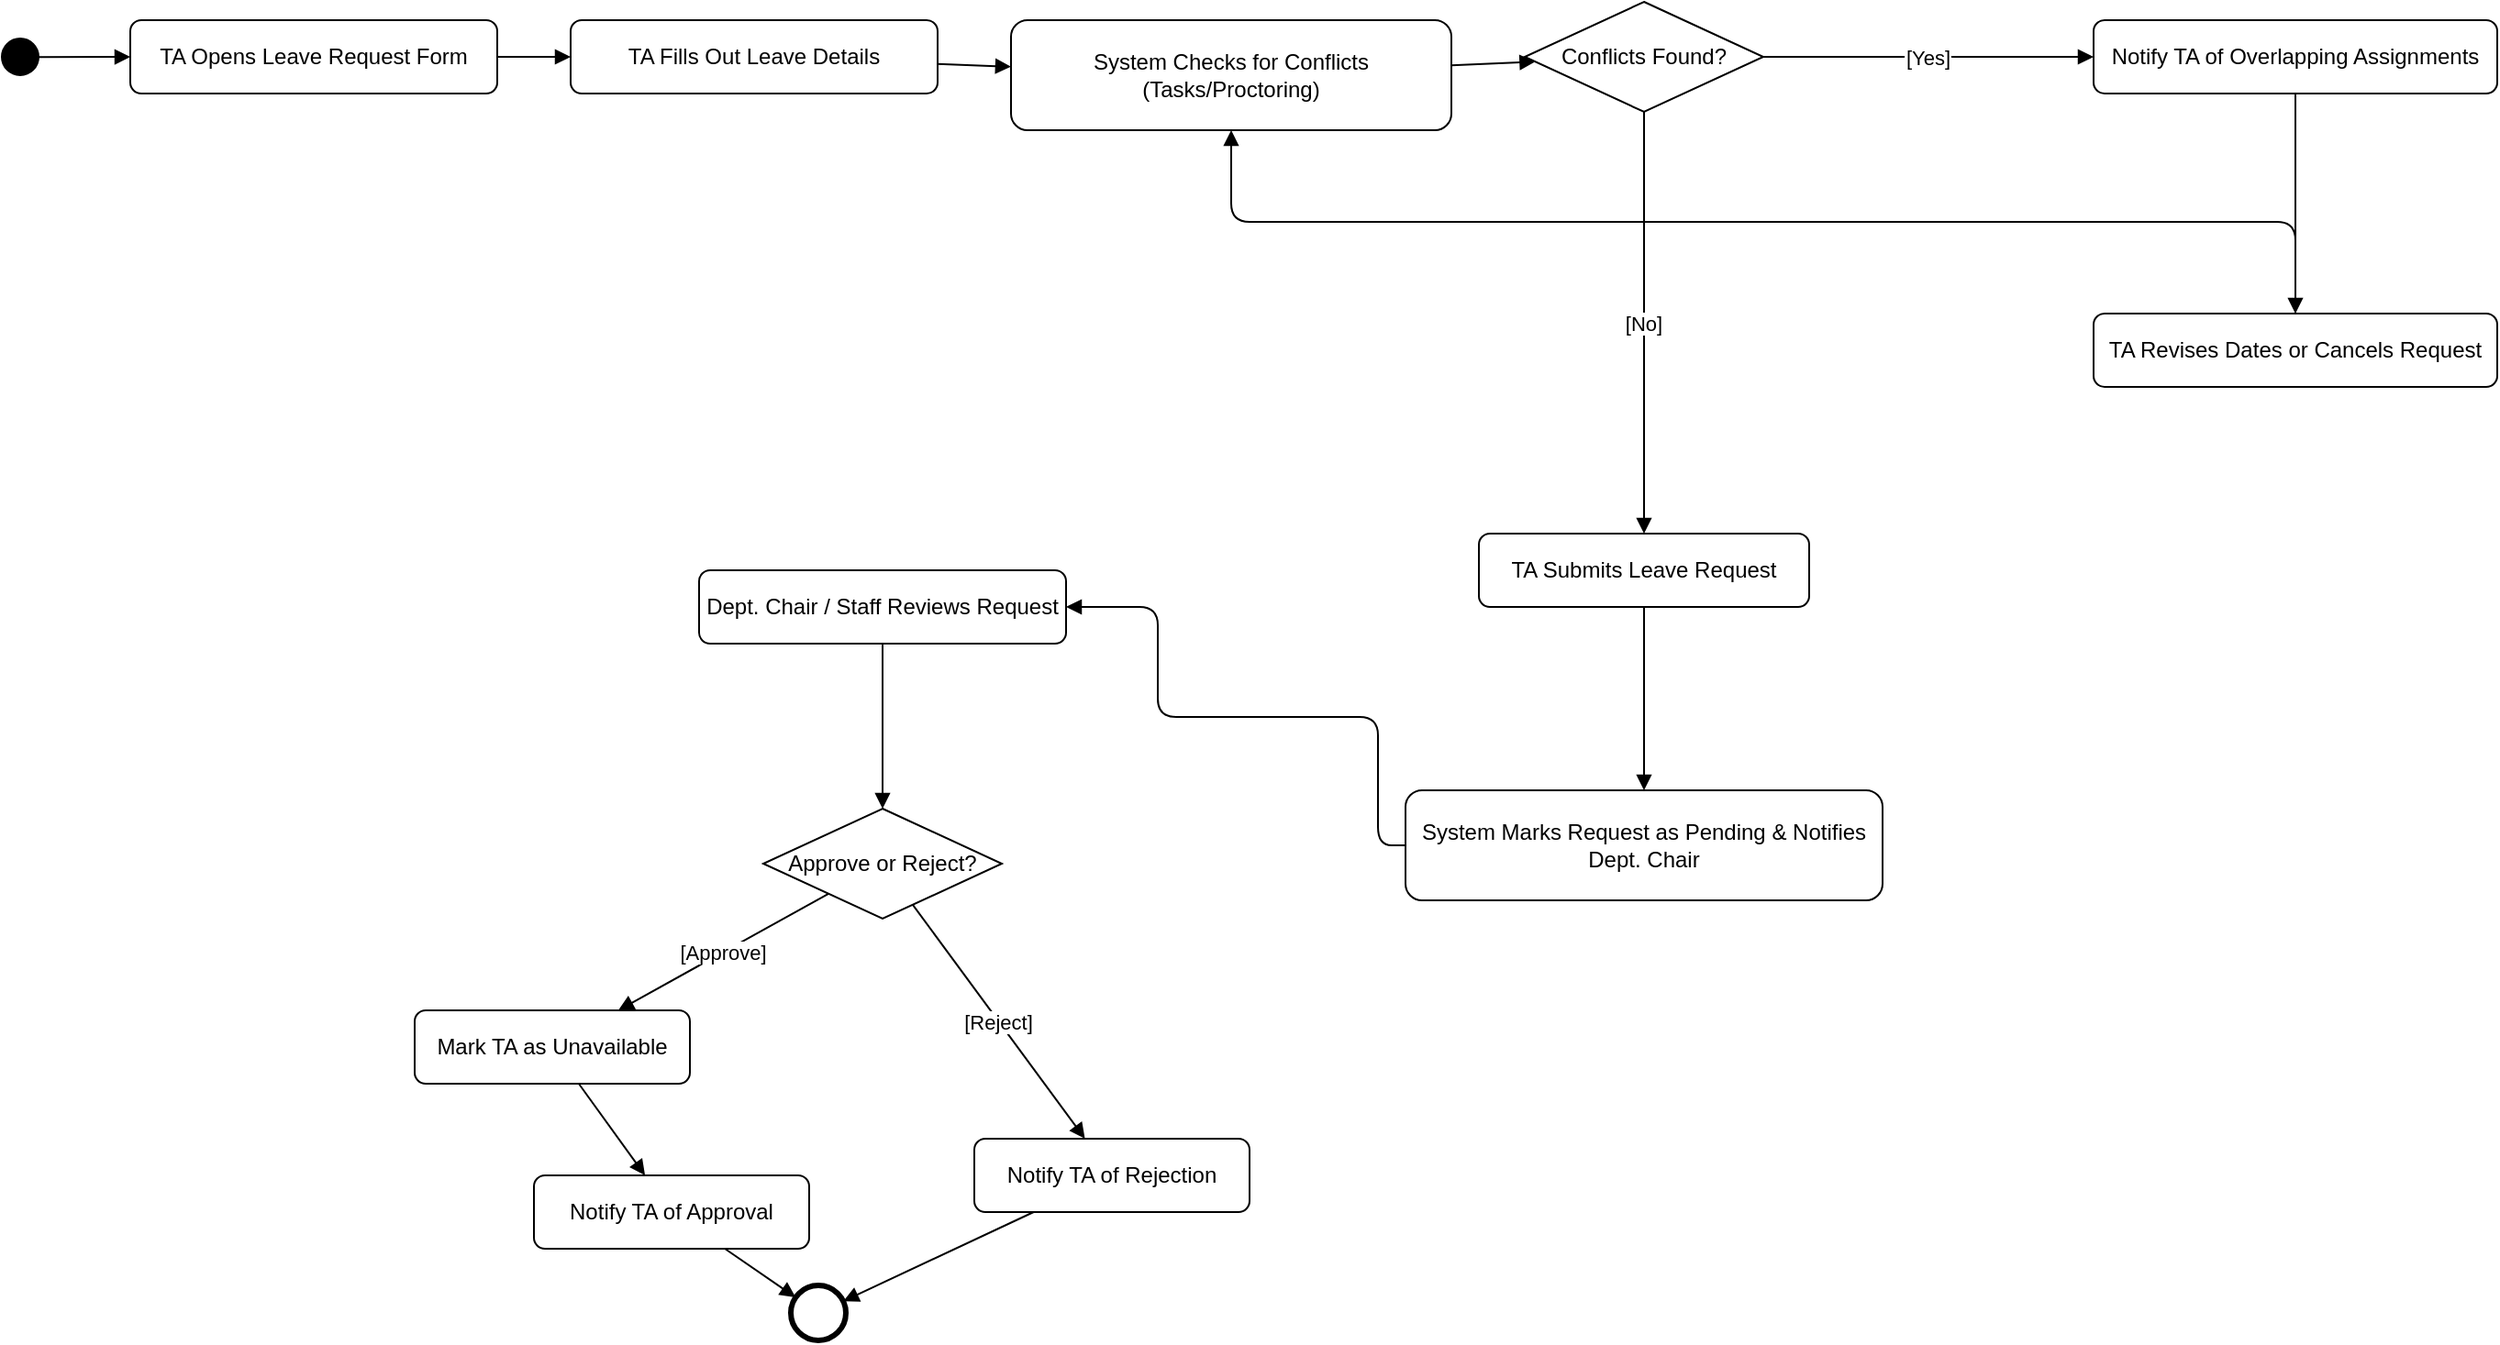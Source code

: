<mxfile version="26.1.1">
  <diagram name="Request Leave" id="g1ArZE76Lchn8xPkKqbK">
    <mxGraphModel grid="1" page="1" gridSize="10" guides="1" tooltips="1" connect="1" arrows="1" fold="1" pageScale="1" pageWidth="850" pageHeight="1100" math="0" shadow="0">
      <root>
        <mxCell id="0" />
        <mxCell id="1" parent="0" />
        <mxCell id="G2AuyOy3WwBtdqCdXhiR-1" value="" style="ellipse;whiteSpace=wrap;html=1;aspect=fixed;fillColor=#000000;strokeColor=#000000;" vertex="1" parent="1">
          <mxGeometry x="50" y="70" width="20" height="20" as="geometry" />
        </mxCell>
        <mxCell id="G2AuyOy3WwBtdqCdXhiR-2" value="TA Opens Leave Request Form" style="rounded=1;whiteSpace=wrap;html=1;" vertex="1" parent="1">
          <mxGeometry x="120" y="60" width="200" height="40" as="geometry" />
        </mxCell>
        <mxCell id="G2AuyOy3WwBtdqCdXhiR-3" value="TA Fills Out Leave Details" style="rounded=1;whiteSpace=wrap;html=1;" vertex="1" parent="1">
          <mxGeometry x="360" y="60" width="200" height="40" as="geometry" />
        </mxCell>
        <mxCell id="G2AuyOy3WwBtdqCdXhiR-4" value="System Checks for Conflicts (Tasks/Proctoring)" style="rounded=1;whiteSpace=wrap;html=1;" vertex="1" parent="1">
          <mxGeometry x="600" y="60" width="240" height="60" as="geometry" />
        </mxCell>
        <mxCell id="G2AuyOy3WwBtdqCdXhiR-5" value="Conflicts Found?" style="rhombus;whiteSpace=wrap;html=1;" vertex="1" parent="1">
          <mxGeometry x="880" y="50" width="130" height="60" as="geometry" />
        </mxCell>
        <mxCell id="G2AuyOy3WwBtdqCdXhiR-6" value="Notify TA of Overlapping Assignments" style="rounded=1;whiteSpace=wrap;html=1;" vertex="1" parent="1">
          <mxGeometry x="1190" y="60" width="220" height="40" as="geometry" />
        </mxCell>
        <mxCell id="G2AuyOy3WwBtdqCdXhiR-7" value="TA Revises Dates or Cancels Request" style="rounded=1;whiteSpace=wrap;html=1;" vertex="1" parent="1">
          <mxGeometry x="1190" y="220" width="220" height="40" as="geometry" />
        </mxCell>
        <mxCell id="G2AuyOy3WwBtdqCdXhiR-8" value="TA Submits Leave Request" style="rounded=1;whiteSpace=wrap;html=1;" vertex="1" parent="1">
          <mxGeometry x="855" y="340" width="180" height="40" as="geometry" />
        </mxCell>
        <mxCell id="G2AuyOy3WwBtdqCdXhiR-9" value="System Marks Request as Pending &amp; Notifies Dept. Chair" style="rounded=1;whiteSpace=wrap;html=1;" vertex="1" parent="1">
          <mxGeometry x="815" y="480" width="260" height="60" as="geometry" />
        </mxCell>
        <mxCell id="G2AuyOy3WwBtdqCdXhiR-10" value="Dept. Chair / Staff Reviews Request" style="rounded=1;whiteSpace=wrap;html=1;" vertex="1" parent="1">
          <mxGeometry x="430" y="360" width="200" height="40" as="geometry" />
        </mxCell>
        <mxCell id="G2AuyOy3WwBtdqCdXhiR-11" value="Approve or Reject?" style="rhombus;whiteSpace=wrap;html=1;" vertex="1" parent="1">
          <mxGeometry x="465" y="490" width="130" height="60" as="geometry" />
        </mxCell>
        <mxCell id="G2AuyOy3WwBtdqCdXhiR-12" value="Mark TA as Unavailable" style="rounded=1;whiteSpace=wrap;html=1;" vertex="1" parent="1">
          <mxGeometry x="275" y="600" width="150" height="40" as="geometry" />
        </mxCell>
        <mxCell id="G2AuyOy3WwBtdqCdXhiR-13" value="Notify TA of Approval" style="rounded=1;whiteSpace=wrap;html=1;" vertex="1" parent="1">
          <mxGeometry x="340" y="690" width="150" height="40" as="geometry" />
        </mxCell>
        <mxCell id="G2AuyOy3WwBtdqCdXhiR-14" value="Notify TA of Rejection" style="rounded=1;whiteSpace=wrap;html=1;" vertex="1" parent="1">
          <mxGeometry x="580" y="670" width="150" height="40" as="geometry" />
        </mxCell>
        <mxCell id="G2AuyOy3WwBtdqCdXhiR-15" value="" style="ellipse;whiteSpace=wrap;html=1;aspect=fixed;strokeWidth=3;fillColor=#FFFFFF;strokeColor=#000000;" vertex="1" parent="1">
          <mxGeometry x="480" y="750" width="30" height="30" as="geometry" />
        </mxCell>
        <mxCell id="G2AuyOy3WwBtdqCdXhiR-16" style="endArrow=block;" edge="1" parent="1" source="G2AuyOy3WwBtdqCdXhiR-1" target="G2AuyOy3WwBtdqCdXhiR-2">
          <mxGeometry relative="1" as="geometry" />
        </mxCell>
        <mxCell id="G2AuyOy3WwBtdqCdXhiR-17" style="endArrow=block;" edge="1" parent="1" source="G2AuyOy3WwBtdqCdXhiR-2" target="G2AuyOy3WwBtdqCdXhiR-3">
          <mxGeometry relative="1" as="geometry" />
        </mxCell>
        <mxCell id="G2AuyOy3WwBtdqCdXhiR-18" style="endArrow=block;" edge="1" parent="1" source="G2AuyOy3WwBtdqCdXhiR-3" target="G2AuyOy3WwBtdqCdXhiR-4">
          <mxGeometry relative="1" as="geometry" />
        </mxCell>
        <mxCell id="G2AuyOy3WwBtdqCdXhiR-19" value="[Yes]" style="endArrow=block;" edge="1" parent="1" source="G2AuyOy3WwBtdqCdXhiR-5" target="G2AuyOy3WwBtdqCdXhiR-6">
          <mxGeometry relative="1" as="geometry" />
        </mxCell>
        <mxCell id="G2AuyOy3WwBtdqCdXhiR-20" value="[No]" style="endArrow=block;" edge="1" parent="1" source="G2AuyOy3WwBtdqCdXhiR-5" target="G2AuyOy3WwBtdqCdXhiR-8">
          <mxGeometry relative="1" as="geometry" />
        </mxCell>
        <mxCell id="G2AuyOy3WwBtdqCdXhiR-21" style="endArrow=block;" edge="1" parent="1" source="G2AuyOy3WwBtdqCdXhiR-6" target="G2AuyOy3WwBtdqCdXhiR-7">
          <mxGeometry relative="1" as="geometry" />
        </mxCell>
        <mxCell id="G2AuyOy3WwBtdqCdXhiR-22" style="endArrow=block;edgeStyle=orthogonalEdgeStyle;" edge="1" parent="1" source="G2AuyOy3WwBtdqCdXhiR-7" target="G2AuyOy3WwBtdqCdXhiR-4">
          <mxGeometry relative="1" as="geometry">
            <Array as="points">
              <mxPoint x="1300" y="170" />
              <mxPoint x="720" y="170" />
            </Array>
          </mxGeometry>
        </mxCell>
        <mxCell id="G2AuyOy3WwBtdqCdXhiR-23" style="endArrow=block;" edge="1" parent="1" source="G2AuyOy3WwBtdqCdXhiR-4" target="G2AuyOy3WwBtdqCdXhiR-5">
          <mxGeometry relative="1" as="geometry" />
        </mxCell>
        <mxCell id="G2AuyOy3WwBtdqCdXhiR-24" style="endArrow=block;" edge="1" parent="1" source="G2AuyOy3WwBtdqCdXhiR-8" target="G2AuyOy3WwBtdqCdXhiR-9">
          <mxGeometry relative="1" as="geometry" />
        </mxCell>
        <mxCell id="G2AuyOy3WwBtdqCdXhiR-25" style="endArrow=block;edgeStyle=orthogonalEdgeStyle;" edge="1" parent="1" source="G2AuyOy3WwBtdqCdXhiR-9" target="G2AuyOy3WwBtdqCdXhiR-10">
          <mxGeometry relative="1" as="geometry">
            <Array as="points">
              <mxPoint x="800" y="510" />
              <mxPoint x="800" y="440" />
              <mxPoint x="680" y="440" />
              <mxPoint x="680" y="380" />
            </Array>
          </mxGeometry>
        </mxCell>
        <mxCell id="G2AuyOy3WwBtdqCdXhiR-26" style="endArrow=block;" edge="1" parent="1" source="G2AuyOy3WwBtdqCdXhiR-10" target="G2AuyOy3WwBtdqCdXhiR-11">
          <mxGeometry relative="1" as="geometry" />
        </mxCell>
        <mxCell id="G2AuyOy3WwBtdqCdXhiR-27" value="[Approve]" style="endArrow=block;" edge="1" parent="1" source="G2AuyOy3WwBtdqCdXhiR-11" target="G2AuyOy3WwBtdqCdXhiR-12">
          <mxGeometry relative="1" as="geometry" />
        </mxCell>
        <mxCell id="G2AuyOy3WwBtdqCdXhiR-28" value="[Reject]" style="endArrow=block;" edge="1" parent="1" source="G2AuyOy3WwBtdqCdXhiR-11" target="G2AuyOy3WwBtdqCdXhiR-14">
          <mxGeometry relative="1" as="geometry" />
        </mxCell>
        <mxCell id="G2AuyOy3WwBtdqCdXhiR-29" style="endArrow=block;" edge="1" parent="1" source="G2AuyOy3WwBtdqCdXhiR-12" target="G2AuyOy3WwBtdqCdXhiR-13">
          <mxGeometry relative="1" as="geometry" />
        </mxCell>
        <mxCell id="G2AuyOy3WwBtdqCdXhiR-30" style="endArrow=block;" edge="1" parent="1" source="G2AuyOy3WwBtdqCdXhiR-13" target="G2AuyOy3WwBtdqCdXhiR-15">
          <mxGeometry relative="1" as="geometry" />
        </mxCell>
        <mxCell id="G2AuyOy3WwBtdqCdXhiR-31" style="endArrow=block;" edge="1" parent="1" source="G2AuyOy3WwBtdqCdXhiR-14" target="G2AuyOy3WwBtdqCdXhiR-15">
          <mxGeometry relative="1" as="geometry" />
        </mxCell>
      </root>
    </mxGraphModel>
  </diagram>
</mxfile>
